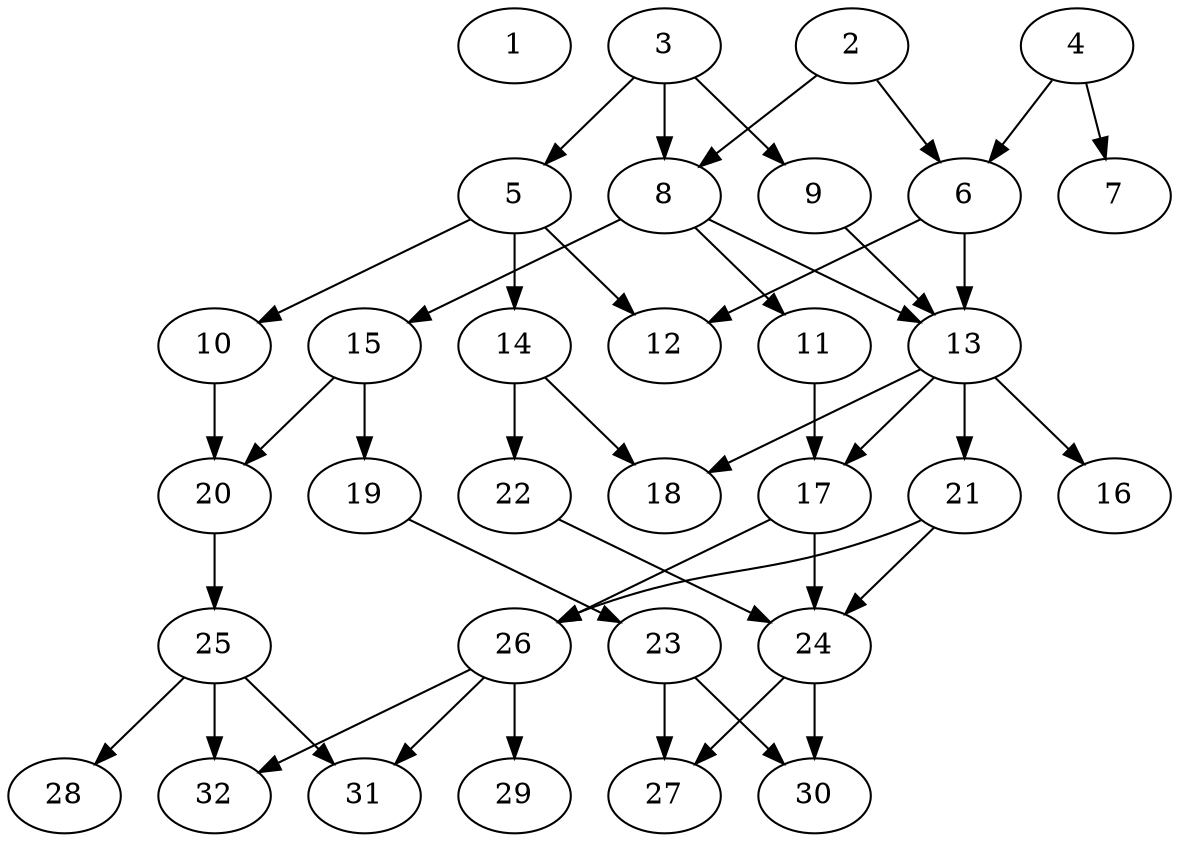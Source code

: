 // DAG (tier=2-normal, mode=compute, n=32, ccr=0.386, fat=0.640, density=0.478, regular=0.428, jump=0.137, mindata=524288, maxdata=8388608)
// DAG automatically generated by daggen at Sun Aug 24 16:33:33 2025
// /home/ermia/Project/Environments/daggen/bin/daggen --dot --ccr 0.386 --fat 0.640 --regular 0.428 --density 0.478 --jump 0.137 --mindata 524288 --maxdata 8388608 -n 32 
digraph G {
  1 [size="126356470386825632", alpha="0.15", expect_size="63178235193412816"]
  2 [size="9209867833968689152", alpha="0.03", expect_size="4604933916984344576"]
  2 -> 6 [size ="35150020739072"]
  2 -> 8 [size ="35150020739072"]
  3 [size="478447482200324", alpha="0.18", expect_size="239223741100162"]
  3 -> 5 [size ="26668131418112"]
  3 -> 8 [size ="26668131418112"]
  3 -> 9 [size ="26668131418112"]
  4 [size="359059153869502152704", alpha="0.16", expect_size="179529576934751076352"]
  4 -> 6 [size ="404142002536448"]
  4 -> 7 [size ="404142002536448"]
  5 [size="657885475536029", alpha="0.13", expect_size="328942737768014"]
  5 -> 10 [size ="77575170818048"]
  5 -> 12 [size ="77575170818048"]
  5 -> 14 [size ="77575170818048"]
  6 [size="65043064676699944", alpha="0.18", expect_size="32521532338349972"]
  6 -> 12 [size ="43301860278272"]
  6 -> 13 [size ="43301860278272"]
  7 [size="162769017728428480", alpha="0.16", expect_size="81384508864214240"]
  8 [size="1773689144500700", alpha="0.16", expect_size="886844572250350"]
  8 -> 11 [size ="152447590858752"]
  8 -> 13 [size ="152447590858752"]
  8 -> 15 [size ="152447590858752"]
  9 [size="8038281667457189", alpha="0.18", expect_size="4019140833728594"]
  9 -> 13 [size ="299378313003008"]
  10 [size="1392704665288821248", alpha="0.02", expect_size="696352332644410624"]
  10 -> 20 [size ="476020696154112"]
  11 [size="6976454853660770304", alpha="0.00", expect_size="3488227426830385152"]
  11 -> 17 [size ="29208763957248"]
  12 [size="15278874210788162", alpha="0.09", expect_size="7639437105394081"]
  13 [size="13917105525280997376", alpha="0.09", expect_size="6958552762640498688"]
  13 -> 16 [size ="46286669611008"]
  13 -> 17 [size ="46286669611008"]
  13 -> 18 [size ="46286669611008"]
  13 -> 21 [size ="46286669611008"]
  14 [size="6216811819150640", alpha="0.07", expect_size="3108405909575320"]
  14 -> 18 [size ="339102465523712"]
  14 -> 22 [size ="339102465523712"]
  15 [size="2624341536290858", alpha="0.17", expect_size="1312170768145429"]
  15 -> 19 [size ="84989089677312"]
  15 -> 20 [size ="84989089677312"]
  16 [size="5934767925761042", alpha="0.04", expect_size="2967383962880521"]
  17 [size="478640452050727469056", alpha="0.17", expect_size="239320226025363734528"]
  17 -> 24 [size ="489511523975168"]
  17 -> 26 [size ="489511523975168"]
  18 [size="19999069555889448", alpha="0.07", expect_size="9999534777944724"]
  19 [size="1271618603778572288", alpha="0.04", expect_size="635809301889286144"]
  19 -> 23 [size ="9389905805312"]
  20 [size="4797120938300669952", alpha="0.08", expect_size="2398560469150334976"]
  20 -> 25 [size ="22755013558272"]
  21 [size="6402358815558400", alpha="0.04", expect_size="3201179407779200"]
  21 -> 24 [size ="127852586467328"]
  21 -> 26 [size ="127852586467328"]
  22 [size="10230019383409846", alpha="0.06", expect_size="5115009691704923"]
  22 -> 24 [size ="497231392145408"]
  23 [size="11614585469459606", alpha="0.02", expect_size="5807292734729803"]
  23 -> 27 [size ="242261958852608"]
  23 -> 30 [size ="242261958852608"]
  24 [size="145699076903839168", alpha="0.05", expect_size="72849538451919584"]
  24 -> 27 [size ="68184291934208"]
  24 -> 30 [size ="68184291934208"]
  25 [size="14155457563115000", alpha="0.02", expect_size="7077728781557500"]
  25 -> 28 [size ="477032295170048"]
  25 -> 31 [size ="477032295170048"]
  25 -> 32 [size ="477032295170048"]
  26 [size="546509224144601600", alpha="0.13", expect_size="273254612072300800"]
  26 -> 29 [size ="192629820096512"]
  26 -> 31 [size ="192629820096512"]
  26 -> 32 [size ="192629820096512"]
  27 [size="24798762980191080", alpha="0.01", expect_size="12399381490095540"]
  28 [size="17872318231080428", alpha="0.08", expect_size="8936159115540214"]
  29 [size="1024798175382528", alpha="0.03", expect_size="512399087691264"]
  30 [size="2954301216527812", alpha="0.03", expect_size="1477150608263906"]
  31 [size="17134069094820000", alpha="0.04", expect_size="8567034547410000"]
  32 [size="2706221986767342", alpha="0.04", expect_size="1353110993383671"]
}